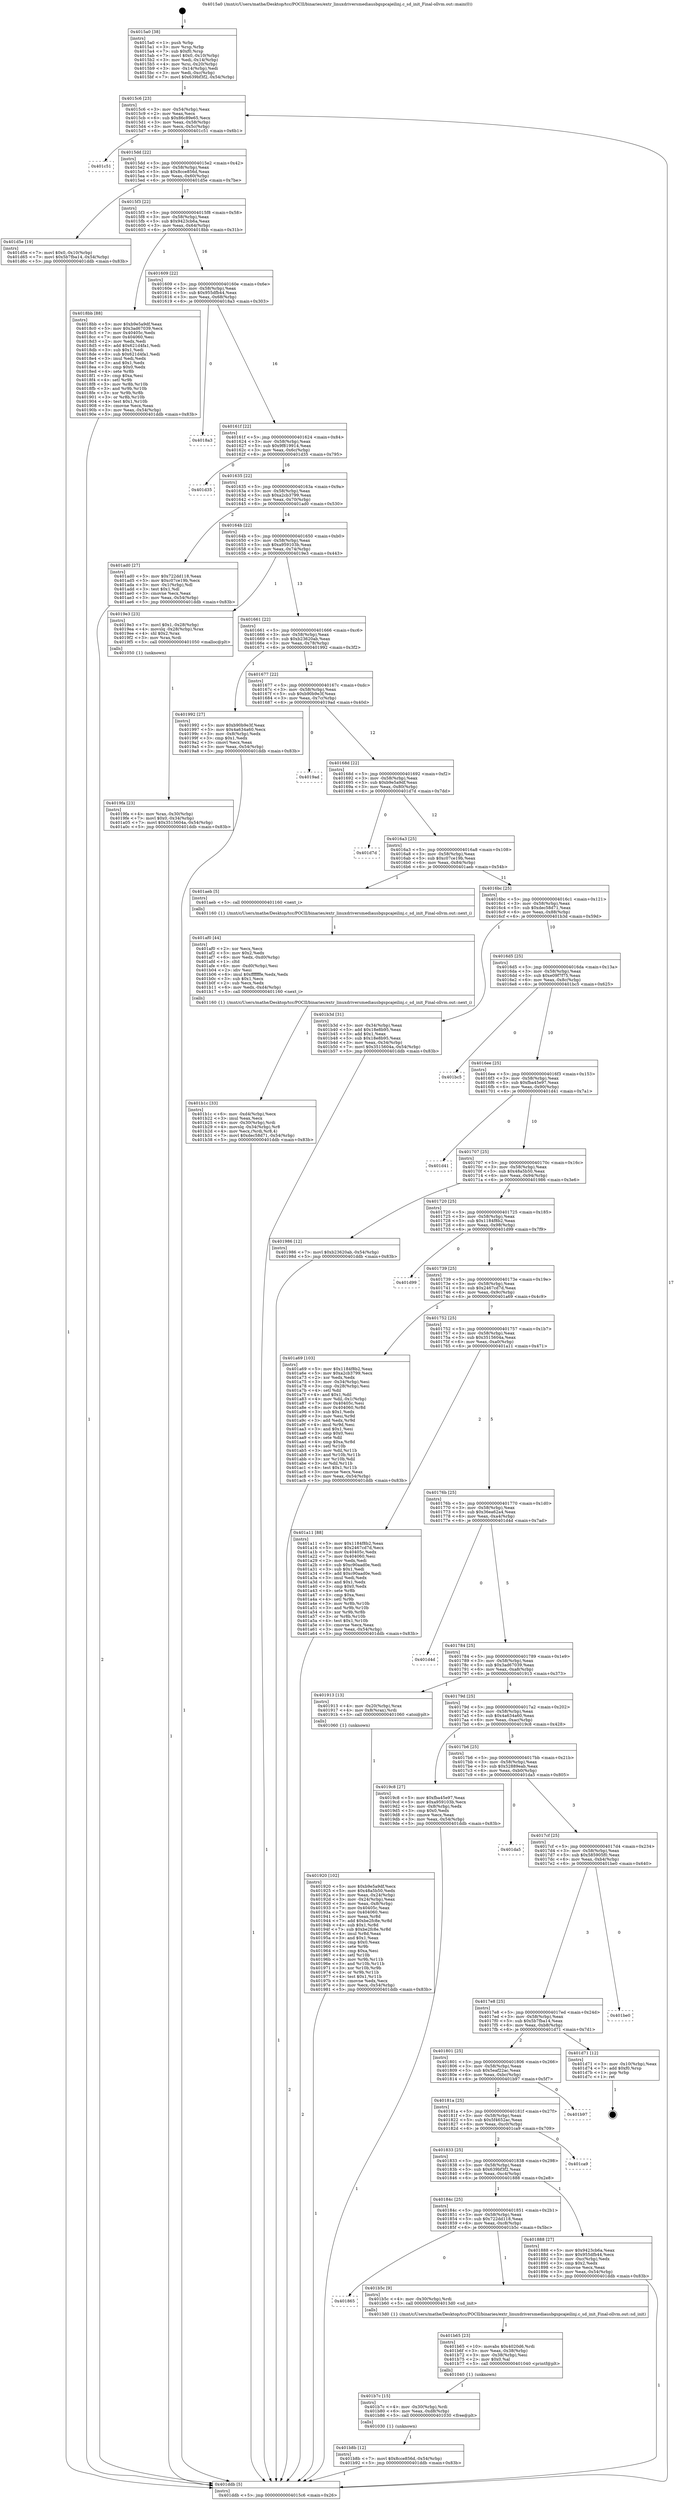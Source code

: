 digraph "0x4015a0" {
  label = "0x4015a0 (/mnt/c/Users/mathe/Desktop/tcc/POCII/binaries/extr_linuxdriversmediausbgspcajeilinj.c_sd_init_Final-ollvm.out::main(0))"
  labelloc = "t"
  node[shape=record]

  Entry [label="",width=0.3,height=0.3,shape=circle,fillcolor=black,style=filled]
  "0x4015c6" [label="{
     0x4015c6 [23]\l
     | [instrs]\l
     &nbsp;&nbsp;0x4015c6 \<+3\>: mov -0x54(%rbp),%eax\l
     &nbsp;&nbsp;0x4015c9 \<+2\>: mov %eax,%ecx\l
     &nbsp;&nbsp;0x4015cb \<+6\>: sub $0x86c89e65,%ecx\l
     &nbsp;&nbsp;0x4015d1 \<+3\>: mov %eax,-0x58(%rbp)\l
     &nbsp;&nbsp;0x4015d4 \<+3\>: mov %ecx,-0x5c(%rbp)\l
     &nbsp;&nbsp;0x4015d7 \<+6\>: je 0000000000401c51 \<main+0x6b1\>\l
  }"]
  "0x401c51" [label="{
     0x401c51\l
  }", style=dashed]
  "0x4015dd" [label="{
     0x4015dd [22]\l
     | [instrs]\l
     &nbsp;&nbsp;0x4015dd \<+5\>: jmp 00000000004015e2 \<main+0x42\>\l
     &nbsp;&nbsp;0x4015e2 \<+3\>: mov -0x58(%rbp),%eax\l
     &nbsp;&nbsp;0x4015e5 \<+5\>: sub $0x8cce856d,%eax\l
     &nbsp;&nbsp;0x4015ea \<+3\>: mov %eax,-0x60(%rbp)\l
     &nbsp;&nbsp;0x4015ed \<+6\>: je 0000000000401d5e \<main+0x7be\>\l
  }"]
  Exit [label="",width=0.3,height=0.3,shape=circle,fillcolor=black,style=filled,peripheries=2]
  "0x401d5e" [label="{
     0x401d5e [19]\l
     | [instrs]\l
     &nbsp;&nbsp;0x401d5e \<+7\>: movl $0x0,-0x10(%rbp)\l
     &nbsp;&nbsp;0x401d65 \<+7\>: movl $0x5b7fba14,-0x54(%rbp)\l
     &nbsp;&nbsp;0x401d6c \<+5\>: jmp 0000000000401ddb \<main+0x83b\>\l
  }"]
  "0x4015f3" [label="{
     0x4015f3 [22]\l
     | [instrs]\l
     &nbsp;&nbsp;0x4015f3 \<+5\>: jmp 00000000004015f8 \<main+0x58\>\l
     &nbsp;&nbsp;0x4015f8 \<+3\>: mov -0x58(%rbp),%eax\l
     &nbsp;&nbsp;0x4015fb \<+5\>: sub $0x9423cb6a,%eax\l
     &nbsp;&nbsp;0x401600 \<+3\>: mov %eax,-0x64(%rbp)\l
     &nbsp;&nbsp;0x401603 \<+6\>: je 00000000004018bb \<main+0x31b\>\l
  }"]
  "0x401b8b" [label="{
     0x401b8b [12]\l
     | [instrs]\l
     &nbsp;&nbsp;0x401b8b \<+7\>: movl $0x8cce856d,-0x54(%rbp)\l
     &nbsp;&nbsp;0x401b92 \<+5\>: jmp 0000000000401ddb \<main+0x83b\>\l
  }"]
  "0x4018bb" [label="{
     0x4018bb [88]\l
     | [instrs]\l
     &nbsp;&nbsp;0x4018bb \<+5\>: mov $0xb9e5a9df,%eax\l
     &nbsp;&nbsp;0x4018c0 \<+5\>: mov $0x3ad67039,%ecx\l
     &nbsp;&nbsp;0x4018c5 \<+7\>: mov 0x40405c,%edx\l
     &nbsp;&nbsp;0x4018cc \<+7\>: mov 0x404060,%esi\l
     &nbsp;&nbsp;0x4018d3 \<+2\>: mov %edx,%edi\l
     &nbsp;&nbsp;0x4018d5 \<+6\>: add $0x621d4fa1,%edi\l
     &nbsp;&nbsp;0x4018db \<+3\>: sub $0x1,%edi\l
     &nbsp;&nbsp;0x4018de \<+6\>: sub $0x621d4fa1,%edi\l
     &nbsp;&nbsp;0x4018e4 \<+3\>: imul %edi,%edx\l
     &nbsp;&nbsp;0x4018e7 \<+3\>: and $0x1,%edx\l
     &nbsp;&nbsp;0x4018ea \<+3\>: cmp $0x0,%edx\l
     &nbsp;&nbsp;0x4018ed \<+4\>: sete %r8b\l
     &nbsp;&nbsp;0x4018f1 \<+3\>: cmp $0xa,%esi\l
     &nbsp;&nbsp;0x4018f4 \<+4\>: setl %r9b\l
     &nbsp;&nbsp;0x4018f8 \<+3\>: mov %r8b,%r10b\l
     &nbsp;&nbsp;0x4018fb \<+3\>: and %r9b,%r10b\l
     &nbsp;&nbsp;0x4018fe \<+3\>: xor %r9b,%r8b\l
     &nbsp;&nbsp;0x401901 \<+3\>: or %r8b,%r10b\l
     &nbsp;&nbsp;0x401904 \<+4\>: test $0x1,%r10b\l
     &nbsp;&nbsp;0x401908 \<+3\>: cmovne %ecx,%eax\l
     &nbsp;&nbsp;0x40190b \<+3\>: mov %eax,-0x54(%rbp)\l
     &nbsp;&nbsp;0x40190e \<+5\>: jmp 0000000000401ddb \<main+0x83b\>\l
  }"]
  "0x401609" [label="{
     0x401609 [22]\l
     | [instrs]\l
     &nbsp;&nbsp;0x401609 \<+5\>: jmp 000000000040160e \<main+0x6e\>\l
     &nbsp;&nbsp;0x40160e \<+3\>: mov -0x58(%rbp),%eax\l
     &nbsp;&nbsp;0x401611 \<+5\>: sub $0x955dfb44,%eax\l
     &nbsp;&nbsp;0x401616 \<+3\>: mov %eax,-0x68(%rbp)\l
     &nbsp;&nbsp;0x401619 \<+6\>: je 00000000004018a3 \<main+0x303\>\l
  }"]
  "0x401b7c" [label="{
     0x401b7c [15]\l
     | [instrs]\l
     &nbsp;&nbsp;0x401b7c \<+4\>: mov -0x30(%rbp),%rdi\l
     &nbsp;&nbsp;0x401b80 \<+6\>: mov %eax,-0xd8(%rbp)\l
     &nbsp;&nbsp;0x401b86 \<+5\>: call 0000000000401030 \<free@plt\>\l
     | [calls]\l
     &nbsp;&nbsp;0x401030 \{1\} (unknown)\l
  }"]
  "0x4018a3" [label="{
     0x4018a3\l
  }", style=dashed]
  "0x40161f" [label="{
     0x40161f [22]\l
     | [instrs]\l
     &nbsp;&nbsp;0x40161f \<+5\>: jmp 0000000000401624 \<main+0x84\>\l
     &nbsp;&nbsp;0x401624 \<+3\>: mov -0x58(%rbp),%eax\l
     &nbsp;&nbsp;0x401627 \<+5\>: sub $0x9f819914,%eax\l
     &nbsp;&nbsp;0x40162c \<+3\>: mov %eax,-0x6c(%rbp)\l
     &nbsp;&nbsp;0x40162f \<+6\>: je 0000000000401d35 \<main+0x795\>\l
  }"]
  "0x401b65" [label="{
     0x401b65 [23]\l
     | [instrs]\l
     &nbsp;&nbsp;0x401b65 \<+10\>: movabs $0x4020d6,%rdi\l
     &nbsp;&nbsp;0x401b6f \<+3\>: mov %eax,-0x38(%rbp)\l
     &nbsp;&nbsp;0x401b72 \<+3\>: mov -0x38(%rbp),%esi\l
     &nbsp;&nbsp;0x401b75 \<+2\>: mov $0x0,%al\l
     &nbsp;&nbsp;0x401b77 \<+5\>: call 0000000000401040 \<printf@plt\>\l
     | [calls]\l
     &nbsp;&nbsp;0x401040 \{1\} (unknown)\l
  }"]
  "0x401d35" [label="{
     0x401d35\l
  }", style=dashed]
  "0x401635" [label="{
     0x401635 [22]\l
     | [instrs]\l
     &nbsp;&nbsp;0x401635 \<+5\>: jmp 000000000040163a \<main+0x9a\>\l
     &nbsp;&nbsp;0x40163a \<+3\>: mov -0x58(%rbp),%eax\l
     &nbsp;&nbsp;0x40163d \<+5\>: sub $0xa2cb3799,%eax\l
     &nbsp;&nbsp;0x401642 \<+3\>: mov %eax,-0x70(%rbp)\l
     &nbsp;&nbsp;0x401645 \<+6\>: je 0000000000401ad0 \<main+0x530\>\l
  }"]
  "0x401865" [label="{
     0x401865\l
  }", style=dashed]
  "0x401ad0" [label="{
     0x401ad0 [27]\l
     | [instrs]\l
     &nbsp;&nbsp;0x401ad0 \<+5\>: mov $0x722dd118,%eax\l
     &nbsp;&nbsp;0x401ad5 \<+5\>: mov $0xc07ce19b,%ecx\l
     &nbsp;&nbsp;0x401ada \<+3\>: mov -0x1(%rbp),%dl\l
     &nbsp;&nbsp;0x401add \<+3\>: test $0x1,%dl\l
     &nbsp;&nbsp;0x401ae0 \<+3\>: cmovne %ecx,%eax\l
     &nbsp;&nbsp;0x401ae3 \<+3\>: mov %eax,-0x54(%rbp)\l
     &nbsp;&nbsp;0x401ae6 \<+5\>: jmp 0000000000401ddb \<main+0x83b\>\l
  }"]
  "0x40164b" [label="{
     0x40164b [22]\l
     | [instrs]\l
     &nbsp;&nbsp;0x40164b \<+5\>: jmp 0000000000401650 \<main+0xb0\>\l
     &nbsp;&nbsp;0x401650 \<+3\>: mov -0x58(%rbp),%eax\l
     &nbsp;&nbsp;0x401653 \<+5\>: sub $0xa959103b,%eax\l
     &nbsp;&nbsp;0x401658 \<+3\>: mov %eax,-0x74(%rbp)\l
     &nbsp;&nbsp;0x40165b \<+6\>: je 00000000004019e3 \<main+0x443\>\l
  }"]
  "0x401b5c" [label="{
     0x401b5c [9]\l
     | [instrs]\l
     &nbsp;&nbsp;0x401b5c \<+4\>: mov -0x30(%rbp),%rdi\l
     &nbsp;&nbsp;0x401b60 \<+5\>: call 00000000004013d0 \<sd_init\>\l
     | [calls]\l
     &nbsp;&nbsp;0x4013d0 \{1\} (/mnt/c/Users/mathe/Desktop/tcc/POCII/binaries/extr_linuxdriversmediausbgspcajeilinj.c_sd_init_Final-ollvm.out::sd_init)\l
  }"]
  "0x4019e3" [label="{
     0x4019e3 [23]\l
     | [instrs]\l
     &nbsp;&nbsp;0x4019e3 \<+7\>: movl $0x1,-0x28(%rbp)\l
     &nbsp;&nbsp;0x4019ea \<+4\>: movslq -0x28(%rbp),%rax\l
     &nbsp;&nbsp;0x4019ee \<+4\>: shl $0x2,%rax\l
     &nbsp;&nbsp;0x4019f2 \<+3\>: mov %rax,%rdi\l
     &nbsp;&nbsp;0x4019f5 \<+5\>: call 0000000000401050 \<malloc@plt\>\l
     | [calls]\l
     &nbsp;&nbsp;0x401050 \{1\} (unknown)\l
  }"]
  "0x401661" [label="{
     0x401661 [22]\l
     | [instrs]\l
     &nbsp;&nbsp;0x401661 \<+5\>: jmp 0000000000401666 \<main+0xc6\>\l
     &nbsp;&nbsp;0x401666 \<+3\>: mov -0x58(%rbp),%eax\l
     &nbsp;&nbsp;0x401669 \<+5\>: sub $0xb23620ab,%eax\l
     &nbsp;&nbsp;0x40166e \<+3\>: mov %eax,-0x78(%rbp)\l
     &nbsp;&nbsp;0x401671 \<+6\>: je 0000000000401992 \<main+0x3f2\>\l
  }"]
  "0x401b1c" [label="{
     0x401b1c [33]\l
     | [instrs]\l
     &nbsp;&nbsp;0x401b1c \<+6\>: mov -0xd4(%rbp),%ecx\l
     &nbsp;&nbsp;0x401b22 \<+3\>: imul %eax,%ecx\l
     &nbsp;&nbsp;0x401b25 \<+4\>: mov -0x30(%rbp),%rdi\l
     &nbsp;&nbsp;0x401b29 \<+4\>: movslq -0x34(%rbp),%r8\l
     &nbsp;&nbsp;0x401b2d \<+4\>: mov %ecx,(%rdi,%r8,4)\l
     &nbsp;&nbsp;0x401b31 \<+7\>: movl $0xdec58d71,-0x54(%rbp)\l
     &nbsp;&nbsp;0x401b38 \<+5\>: jmp 0000000000401ddb \<main+0x83b\>\l
  }"]
  "0x401992" [label="{
     0x401992 [27]\l
     | [instrs]\l
     &nbsp;&nbsp;0x401992 \<+5\>: mov $0xb90b9e3f,%eax\l
     &nbsp;&nbsp;0x401997 \<+5\>: mov $0x4a634a60,%ecx\l
     &nbsp;&nbsp;0x40199c \<+3\>: mov -0x8(%rbp),%edx\l
     &nbsp;&nbsp;0x40199f \<+3\>: cmp $0x1,%edx\l
     &nbsp;&nbsp;0x4019a2 \<+3\>: cmovl %ecx,%eax\l
     &nbsp;&nbsp;0x4019a5 \<+3\>: mov %eax,-0x54(%rbp)\l
     &nbsp;&nbsp;0x4019a8 \<+5\>: jmp 0000000000401ddb \<main+0x83b\>\l
  }"]
  "0x401677" [label="{
     0x401677 [22]\l
     | [instrs]\l
     &nbsp;&nbsp;0x401677 \<+5\>: jmp 000000000040167c \<main+0xdc\>\l
     &nbsp;&nbsp;0x40167c \<+3\>: mov -0x58(%rbp),%eax\l
     &nbsp;&nbsp;0x40167f \<+5\>: sub $0xb90b9e3f,%eax\l
     &nbsp;&nbsp;0x401684 \<+3\>: mov %eax,-0x7c(%rbp)\l
     &nbsp;&nbsp;0x401687 \<+6\>: je 00000000004019ad \<main+0x40d\>\l
  }"]
  "0x401af0" [label="{
     0x401af0 [44]\l
     | [instrs]\l
     &nbsp;&nbsp;0x401af0 \<+2\>: xor %ecx,%ecx\l
     &nbsp;&nbsp;0x401af2 \<+5\>: mov $0x2,%edx\l
     &nbsp;&nbsp;0x401af7 \<+6\>: mov %edx,-0xd0(%rbp)\l
     &nbsp;&nbsp;0x401afd \<+1\>: cltd\l
     &nbsp;&nbsp;0x401afe \<+6\>: mov -0xd0(%rbp),%esi\l
     &nbsp;&nbsp;0x401b04 \<+2\>: idiv %esi\l
     &nbsp;&nbsp;0x401b06 \<+6\>: imul $0xfffffffe,%edx,%edx\l
     &nbsp;&nbsp;0x401b0c \<+3\>: sub $0x1,%ecx\l
     &nbsp;&nbsp;0x401b0f \<+2\>: sub %ecx,%edx\l
     &nbsp;&nbsp;0x401b11 \<+6\>: mov %edx,-0xd4(%rbp)\l
     &nbsp;&nbsp;0x401b17 \<+5\>: call 0000000000401160 \<next_i\>\l
     | [calls]\l
     &nbsp;&nbsp;0x401160 \{1\} (/mnt/c/Users/mathe/Desktop/tcc/POCII/binaries/extr_linuxdriversmediausbgspcajeilinj.c_sd_init_Final-ollvm.out::next_i)\l
  }"]
  "0x4019ad" [label="{
     0x4019ad\l
  }", style=dashed]
  "0x40168d" [label="{
     0x40168d [22]\l
     | [instrs]\l
     &nbsp;&nbsp;0x40168d \<+5\>: jmp 0000000000401692 \<main+0xf2\>\l
     &nbsp;&nbsp;0x401692 \<+3\>: mov -0x58(%rbp),%eax\l
     &nbsp;&nbsp;0x401695 \<+5\>: sub $0xb9e5a9df,%eax\l
     &nbsp;&nbsp;0x40169a \<+3\>: mov %eax,-0x80(%rbp)\l
     &nbsp;&nbsp;0x40169d \<+6\>: je 0000000000401d7d \<main+0x7dd\>\l
  }"]
  "0x4019fa" [label="{
     0x4019fa [23]\l
     | [instrs]\l
     &nbsp;&nbsp;0x4019fa \<+4\>: mov %rax,-0x30(%rbp)\l
     &nbsp;&nbsp;0x4019fe \<+7\>: movl $0x0,-0x34(%rbp)\l
     &nbsp;&nbsp;0x401a05 \<+7\>: movl $0x3515604a,-0x54(%rbp)\l
     &nbsp;&nbsp;0x401a0c \<+5\>: jmp 0000000000401ddb \<main+0x83b\>\l
  }"]
  "0x401d7d" [label="{
     0x401d7d\l
  }", style=dashed]
  "0x4016a3" [label="{
     0x4016a3 [25]\l
     | [instrs]\l
     &nbsp;&nbsp;0x4016a3 \<+5\>: jmp 00000000004016a8 \<main+0x108\>\l
     &nbsp;&nbsp;0x4016a8 \<+3\>: mov -0x58(%rbp),%eax\l
     &nbsp;&nbsp;0x4016ab \<+5\>: sub $0xc07ce19b,%eax\l
     &nbsp;&nbsp;0x4016b0 \<+6\>: mov %eax,-0x84(%rbp)\l
     &nbsp;&nbsp;0x4016b6 \<+6\>: je 0000000000401aeb \<main+0x54b\>\l
  }"]
  "0x401920" [label="{
     0x401920 [102]\l
     | [instrs]\l
     &nbsp;&nbsp;0x401920 \<+5\>: mov $0xb9e5a9df,%ecx\l
     &nbsp;&nbsp;0x401925 \<+5\>: mov $0x48a5b50,%edx\l
     &nbsp;&nbsp;0x40192a \<+3\>: mov %eax,-0x24(%rbp)\l
     &nbsp;&nbsp;0x40192d \<+3\>: mov -0x24(%rbp),%eax\l
     &nbsp;&nbsp;0x401930 \<+3\>: mov %eax,-0x8(%rbp)\l
     &nbsp;&nbsp;0x401933 \<+7\>: mov 0x40405c,%eax\l
     &nbsp;&nbsp;0x40193a \<+7\>: mov 0x404060,%esi\l
     &nbsp;&nbsp;0x401941 \<+3\>: mov %eax,%r8d\l
     &nbsp;&nbsp;0x401944 \<+7\>: add $0xbe2fc8e,%r8d\l
     &nbsp;&nbsp;0x40194b \<+4\>: sub $0x1,%r8d\l
     &nbsp;&nbsp;0x40194f \<+7\>: sub $0xbe2fc8e,%r8d\l
     &nbsp;&nbsp;0x401956 \<+4\>: imul %r8d,%eax\l
     &nbsp;&nbsp;0x40195a \<+3\>: and $0x1,%eax\l
     &nbsp;&nbsp;0x40195d \<+3\>: cmp $0x0,%eax\l
     &nbsp;&nbsp;0x401960 \<+4\>: sete %r9b\l
     &nbsp;&nbsp;0x401964 \<+3\>: cmp $0xa,%esi\l
     &nbsp;&nbsp;0x401967 \<+4\>: setl %r10b\l
     &nbsp;&nbsp;0x40196b \<+3\>: mov %r9b,%r11b\l
     &nbsp;&nbsp;0x40196e \<+3\>: and %r10b,%r11b\l
     &nbsp;&nbsp;0x401971 \<+3\>: xor %r10b,%r9b\l
     &nbsp;&nbsp;0x401974 \<+3\>: or %r9b,%r11b\l
     &nbsp;&nbsp;0x401977 \<+4\>: test $0x1,%r11b\l
     &nbsp;&nbsp;0x40197b \<+3\>: cmovne %edx,%ecx\l
     &nbsp;&nbsp;0x40197e \<+3\>: mov %ecx,-0x54(%rbp)\l
     &nbsp;&nbsp;0x401981 \<+5\>: jmp 0000000000401ddb \<main+0x83b\>\l
  }"]
  "0x401aeb" [label="{
     0x401aeb [5]\l
     | [instrs]\l
     &nbsp;&nbsp;0x401aeb \<+5\>: call 0000000000401160 \<next_i\>\l
     | [calls]\l
     &nbsp;&nbsp;0x401160 \{1\} (/mnt/c/Users/mathe/Desktop/tcc/POCII/binaries/extr_linuxdriversmediausbgspcajeilinj.c_sd_init_Final-ollvm.out::next_i)\l
  }"]
  "0x4016bc" [label="{
     0x4016bc [25]\l
     | [instrs]\l
     &nbsp;&nbsp;0x4016bc \<+5\>: jmp 00000000004016c1 \<main+0x121\>\l
     &nbsp;&nbsp;0x4016c1 \<+3\>: mov -0x58(%rbp),%eax\l
     &nbsp;&nbsp;0x4016c4 \<+5\>: sub $0xdec58d71,%eax\l
     &nbsp;&nbsp;0x4016c9 \<+6\>: mov %eax,-0x88(%rbp)\l
     &nbsp;&nbsp;0x4016cf \<+6\>: je 0000000000401b3d \<main+0x59d\>\l
  }"]
  "0x4015a0" [label="{
     0x4015a0 [38]\l
     | [instrs]\l
     &nbsp;&nbsp;0x4015a0 \<+1\>: push %rbp\l
     &nbsp;&nbsp;0x4015a1 \<+3\>: mov %rsp,%rbp\l
     &nbsp;&nbsp;0x4015a4 \<+7\>: sub $0xf0,%rsp\l
     &nbsp;&nbsp;0x4015ab \<+7\>: movl $0x0,-0x10(%rbp)\l
     &nbsp;&nbsp;0x4015b2 \<+3\>: mov %edi,-0x14(%rbp)\l
     &nbsp;&nbsp;0x4015b5 \<+4\>: mov %rsi,-0x20(%rbp)\l
     &nbsp;&nbsp;0x4015b9 \<+3\>: mov -0x14(%rbp),%edi\l
     &nbsp;&nbsp;0x4015bc \<+3\>: mov %edi,-0xc(%rbp)\l
     &nbsp;&nbsp;0x4015bf \<+7\>: movl $0x639bf3f2,-0x54(%rbp)\l
  }"]
  "0x401b3d" [label="{
     0x401b3d [31]\l
     | [instrs]\l
     &nbsp;&nbsp;0x401b3d \<+3\>: mov -0x34(%rbp),%eax\l
     &nbsp;&nbsp;0x401b40 \<+5\>: add $0x18e8b95,%eax\l
     &nbsp;&nbsp;0x401b45 \<+3\>: add $0x1,%eax\l
     &nbsp;&nbsp;0x401b48 \<+5\>: sub $0x18e8b95,%eax\l
     &nbsp;&nbsp;0x401b4d \<+3\>: mov %eax,-0x34(%rbp)\l
     &nbsp;&nbsp;0x401b50 \<+7\>: movl $0x3515604a,-0x54(%rbp)\l
     &nbsp;&nbsp;0x401b57 \<+5\>: jmp 0000000000401ddb \<main+0x83b\>\l
  }"]
  "0x4016d5" [label="{
     0x4016d5 [25]\l
     | [instrs]\l
     &nbsp;&nbsp;0x4016d5 \<+5\>: jmp 00000000004016da \<main+0x13a\>\l
     &nbsp;&nbsp;0x4016da \<+3\>: mov -0x58(%rbp),%eax\l
     &nbsp;&nbsp;0x4016dd \<+5\>: sub $0xe09f7f75,%eax\l
     &nbsp;&nbsp;0x4016e2 \<+6\>: mov %eax,-0x8c(%rbp)\l
     &nbsp;&nbsp;0x4016e8 \<+6\>: je 0000000000401bc5 \<main+0x625\>\l
  }"]
  "0x401ddb" [label="{
     0x401ddb [5]\l
     | [instrs]\l
     &nbsp;&nbsp;0x401ddb \<+5\>: jmp 00000000004015c6 \<main+0x26\>\l
  }"]
  "0x401bc5" [label="{
     0x401bc5\l
  }", style=dashed]
  "0x4016ee" [label="{
     0x4016ee [25]\l
     | [instrs]\l
     &nbsp;&nbsp;0x4016ee \<+5\>: jmp 00000000004016f3 \<main+0x153\>\l
     &nbsp;&nbsp;0x4016f3 \<+3\>: mov -0x58(%rbp),%eax\l
     &nbsp;&nbsp;0x4016f6 \<+5\>: sub $0xfba45e97,%eax\l
     &nbsp;&nbsp;0x4016fb \<+6\>: mov %eax,-0x90(%rbp)\l
     &nbsp;&nbsp;0x401701 \<+6\>: je 0000000000401d41 \<main+0x7a1\>\l
  }"]
  "0x40184c" [label="{
     0x40184c [25]\l
     | [instrs]\l
     &nbsp;&nbsp;0x40184c \<+5\>: jmp 0000000000401851 \<main+0x2b1\>\l
     &nbsp;&nbsp;0x401851 \<+3\>: mov -0x58(%rbp),%eax\l
     &nbsp;&nbsp;0x401854 \<+5\>: sub $0x722dd118,%eax\l
     &nbsp;&nbsp;0x401859 \<+6\>: mov %eax,-0xc8(%rbp)\l
     &nbsp;&nbsp;0x40185f \<+6\>: je 0000000000401b5c \<main+0x5bc\>\l
  }"]
  "0x401d41" [label="{
     0x401d41\l
  }", style=dashed]
  "0x401707" [label="{
     0x401707 [25]\l
     | [instrs]\l
     &nbsp;&nbsp;0x401707 \<+5\>: jmp 000000000040170c \<main+0x16c\>\l
     &nbsp;&nbsp;0x40170c \<+3\>: mov -0x58(%rbp),%eax\l
     &nbsp;&nbsp;0x40170f \<+5\>: sub $0x48a5b50,%eax\l
     &nbsp;&nbsp;0x401714 \<+6\>: mov %eax,-0x94(%rbp)\l
     &nbsp;&nbsp;0x40171a \<+6\>: je 0000000000401986 \<main+0x3e6\>\l
  }"]
  "0x401888" [label="{
     0x401888 [27]\l
     | [instrs]\l
     &nbsp;&nbsp;0x401888 \<+5\>: mov $0x9423cb6a,%eax\l
     &nbsp;&nbsp;0x40188d \<+5\>: mov $0x955dfb44,%ecx\l
     &nbsp;&nbsp;0x401892 \<+3\>: mov -0xc(%rbp),%edx\l
     &nbsp;&nbsp;0x401895 \<+3\>: cmp $0x2,%edx\l
     &nbsp;&nbsp;0x401898 \<+3\>: cmovne %ecx,%eax\l
     &nbsp;&nbsp;0x40189b \<+3\>: mov %eax,-0x54(%rbp)\l
     &nbsp;&nbsp;0x40189e \<+5\>: jmp 0000000000401ddb \<main+0x83b\>\l
  }"]
  "0x401986" [label="{
     0x401986 [12]\l
     | [instrs]\l
     &nbsp;&nbsp;0x401986 \<+7\>: movl $0xb23620ab,-0x54(%rbp)\l
     &nbsp;&nbsp;0x40198d \<+5\>: jmp 0000000000401ddb \<main+0x83b\>\l
  }"]
  "0x401720" [label="{
     0x401720 [25]\l
     | [instrs]\l
     &nbsp;&nbsp;0x401720 \<+5\>: jmp 0000000000401725 \<main+0x185\>\l
     &nbsp;&nbsp;0x401725 \<+3\>: mov -0x58(%rbp),%eax\l
     &nbsp;&nbsp;0x401728 \<+5\>: sub $0x1184f8b2,%eax\l
     &nbsp;&nbsp;0x40172d \<+6\>: mov %eax,-0x98(%rbp)\l
     &nbsp;&nbsp;0x401733 \<+6\>: je 0000000000401d99 \<main+0x7f9\>\l
  }"]
  "0x401833" [label="{
     0x401833 [25]\l
     | [instrs]\l
     &nbsp;&nbsp;0x401833 \<+5\>: jmp 0000000000401838 \<main+0x298\>\l
     &nbsp;&nbsp;0x401838 \<+3\>: mov -0x58(%rbp),%eax\l
     &nbsp;&nbsp;0x40183b \<+5\>: sub $0x639bf3f2,%eax\l
     &nbsp;&nbsp;0x401840 \<+6\>: mov %eax,-0xc4(%rbp)\l
     &nbsp;&nbsp;0x401846 \<+6\>: je 0000000000401888 \<main+0x2e8\>\l
  }"]
  "0x401d99" [label="{
     0x401d99\l
  }", style=dashed]
  "0x401739" [label="{
     0x401739 [25]\l
     | [instrs]\l
     &nbsp;&nbsp;0x401739 \<+5\>: jmp 000000000040173e \<main+0x19e\>\l
     &nbsp;&nbsp;0x40173e \<+3\>: mov -0x58(%rbp),%eax\l
     &nbsp;&nbsp;0x401741 \<+5\>: sub $0x2467cd7d,%eax\l
     &nbsp;&nbsp;0x401746 \<+6\>: mov %eax,-0x9c(%rbp)\l
     &nbsp;&nbsp;0x40174c \<+6\>: je 0000000000401a69 \<main+0x4c9\>\l
  }"]
  "0x401ca9" [label="{
     0x401ca9\l
  }", style=dashed]
  "0x401a69" [label="{
     0x401a69 [103]\l
     | [instrs]\l
     &nbsp;&nbsp;0x401a69 \<+5\>: mov $0x1184f8b2,%eax\l
     &nbsp;&nbsp;0x401a6e \<+5\>: mov $0xa2cb3799,%ecx\l
     &nbsp;&nbsp;0x401a73 \<+2\>: xor %edx,%edx\l
     &nbsp;&nbsp;0x401a75 \<+3\>: mov -0x34(%rbp),%esi\l
     &nbsp;&nbsp;0x401a78 \<+3\>: cmp -0x28(%rbp),%esi\l
     &nbsp;&nbsp;0x401a7b \<+4\>: setl %dil\l
     &nbsp;&nbsp;0x401a7f \<+4\>: and $0x1,%dil\l
     &nbsp;&nbsp;0x401a83 \<+4\>: mov %dil,-0x1(%rbp)\l
     &nbsp;&nbsp;0x401a87 \<+7\>: mov 0x40405c,%esi\l
     &nbsp;&nbsp;0x401a8e \<+8\>: mov 0x404060,%r8d\l
     &nbsp;&nbsp;0x401a96 \<+3\>: sub $0x1,%edx\l
     &nbsp;&nbsp;0x401a99 \<+3\>: mov %esi,%r9d\l
     &nbsp;&nbsp;0x401a9c \<+3\>: add %edx,%r9d\l
     &nbsp;&nbsp;0x401a9f \<+4\>: imul %r9d,%esi\l
     &nbsp;&nbsp;0x401aa3 \<+3\>: and $0x1,%esi\l
     &nbsp;&nbsp;0x401aa6 \<+3\>: cmp $0x0,%esi\l
     &nbsp;&nbsp;0x401aa9 \<+4\>: sete %dil\l
     &nbsp;&nbsp;0x401aad \<+4\>: cmp $0xa,%r8d\l
     &nbsp;&nbsp;0x401ab1 \<+4\>: setl %r10b\l
     &nbsp;&nbsp;0x401ab5 \<+3\>: mov %dil,%r11b\l
     &nbsp;&nbsp;0x401ab8 \<+3\>: and %r10b,%r11b\l
     &nbsp;&nbsp;0x401abb \<+3\>: xor %r10b,%dil\l
     &nbsp;&nbsp;0x401abe \<+3\>: or %dil,%r11b\l
     &nbsp;&nbsp;0x401ac1 \<+4\>: test $0x1,%r11b\l
     &nbsp;&nbsp;0x401ac5 \<+3\>: cmovne %ecx,%eax\l
     &nbsp;&nbsp;0x401ac8 \<+3\>: mov %eax,-0x54(%rbp)\l
     &nbsp;&nbsp;0x401acb \<+5\>: jmp 0000000000401ddb \<main+0x83b\>\l
  }"]
  "0x401752" [label="{
     0x401752 [25]\l
     | [instrs]\l
     &nbsp;&nbsp;0x401752 \<+5\>: jmp 0000000000401757 \<main+0x1b7\>\l
     &nbsp;&nbsp;0x401757 \<+3\>: mov -0x58(%rbp),%eax\l
     &nbsp;&nbsp;0x40175a \<+5\>: sub $0x3515604a,%eax\l
     &nbsp;&nbsp;0x40175f \<+6\>: mov %eax,-0xa0(%rbp)\l
     &nbsp;&nbsp;0x401765 \<+6\>: je 0000000000401a11 \<main+0x471\>\l
  }"]
  "0x40181a" [label="{
     0x40181a [25]\l
     | [instrs]\l
     &nbsp;&nbsp;0x40181a \<+5\>: jmp 000000000040181f \<main+0x27f\>\l
     &nbsp;&nbsp;0x40181f \<+3\>: mov -0x58(%rbp),%eax\l
     &nbsp;&nbsp;0x401822 \<+5\>: sub $0x5f4652ac,%eax\l
     &nbsp;&nbsp;0x401827 \<+6\>: mov %eax,-0xc0(%rbp)\l
     &nbsp;&nbsp;0x40182d \<+6\>: je 0000000000401ca9 \<main+0x709\>\l
  }"]
  "0x401a11" [label="{
     0x401a11 [88]\l
     | [instrs]\l
     &nbsp;&nbsp;0x401a11 \<+5\>: mov $0x1184f8b2,%eax\l
     &nbsp;&nbsp;0x401a16 \<+5\>: mov $0x2467cd7d,%ecx\l
     &nbsp;&nbsp;0x401a1b \<+7\>: mov 0x40405c,%edx\l
     &nbsp;&nbsp;0x401a22 \<+7\>: mov 0x404060,%esi\l
     &nbsp;&nbsp;0x401a29 \<+2\>: mov %edx,%edi\l
     &nbsp;&nbsp;0x401a2b \<+6\>: sub $0xc90aad0e,%edi\l
     &nbsp;&nbsp;0x401a31 \<+3\>: sub $0x1,%edi\l
     &nbsp;&nbsp;0x401a34 \<+6\>: add $0xc90aad0e,%edi\l
     &nbsp;&nbsp;0x401a3a \<+3\>: imul %edi,%edx\l
     &nbsp;&nbsp;0x401a3d \<+3\>: and $0x1,%edx\l
     &nbsp;&nbsp;0x401a40 \<+3\>: cmp $0x0,%edx\l
     &nbsp;&nbsp;0x401a43 \<+4\>: sete %r8b\l
     &nbsp;&nbsp;0x401a47 \<+3\>: cmp $0xa,%esi\l
     &nbsp;&nbsp;0x401a4a \<+4\>: setl %r9b\l
     &nbsp;&nbsp;0x401a4e \<+3\>: mov %r8b,%r10b\l
     &nbsp;&nbsp;0x401a51 \<+3\>: and %r9b,%r10b\l
     &nbsp;&nbsp;0x401a54 \<+3\>: xor %r9b,%r8b\l
     &nbsp;&nbsp;0x401a57 \<+3\>: or %r8b,%r10b\l
     &nbsp;&nbsp;0x401a5a \<+4\>: test $0x1,%r10b\l
     &nbsp;&nbsp;0x401a5e \<+3\>: cmovne %ecx,%eax\l
     &nbsp;&nbsp;0x401a61 \<+3\>: mov %eax,-0x54(%rbp)\l
     &nbsp;&nbsp;0x401a64 \<+5\>: jmp 0000000000401ddb \<main+0x83b\>\l
  }"]
  "0x40176b" [label="{
     0x40176b [25]\l
     | [instrs]\l
     &nbsp;&nbsp;0x40176b \<+5\>: jmp 0000000000401770 \<main+0x1d0\>\l
     &nbsp;&nbsp;0x401770 \<+3\>: mov -0x58(%rbp),%eax\l
     &nbsp;&nbsp;0x401773 \<+5\>: sub $0x36ea62a4,%eax\l
     &nbsp;&nbsp;0x401778 \<+6\>: mov %eax,-0xa4(%rbp)\l
     &nbsp;&nbsp;0x40177e \<+6\>: je 0000000000401d4d \<main+0x7ad\>\l
  }"]
  "0x401b97" [label="{
     0x401b97\l
  }", style=dashed]
  "0x401d4d" [label="{
     0x401d4d\l
  }", style=dashed]
  "0x401784" [label="{
     0x401784 [25]\l
     | [instrs]\l
     &nbsp;&nbsp;0x401784 \<+5\>: jmp 0000000000401789 \<main+0x1e9\>\l
     &nbsp;&nbsp;0x401789 \<+3\>: mov -0x58(%rbp),%eax\l
     &nbsp;&nbsp;0x40178c \<+5\>: sub $0x3ad67039,%eax\l
     &nbsp;&nbsp;0x401791 \<+6\>: mov %eax,-0xa8(%rbp)\l
     &nbsp;&nbsp;0x401797 \<+6\>: je 0000000000401913 \<main+0x373\>\l
  }"]
  "0x401801" [label="{
     0x401801 [25]\l
     | [instrs]\l
     &nbsp;&nbsp;0x401801 \<+5\>: jmp 0000000000401806 \<main+0x266\>\l
     &nbsp;&nbsp;0x401806 \<+3\>: mov -0x58(%rbp),%eax\l
     &nbsp;&nbsp;0x401809 \<+5\>: sub $0x5eaf22ac,%eax\l
     &nbsp;&nbsp;0x40180e \<+6\>: mov %eax,-0xbc(%rbp)\l
     &nbsp;&nbsp;0x401814 \<+6\>: je 0000000000401b97 \<main+0x5f7\>\l
  }"]
  "0x401913" [label="{
     0x401913 [13]\l
     | [instrs]\l
     &nbsp;&nbsp;0x401913 \<+4\>: mov -0x20(%rbp),%rax\l
     &nbsp;&nbsp;0x401917 \<+4\>: mov 0x8(%rax),%rdi\l
     &nbsp;&nbsp;0x40191b \<+5\>: call 0000000000401060 \<atoi@plt\>\l
     | [calls]\l
     &nbsp;&nbsp;0x401060 \{1\} (unknown)\l
  }"]
  "0x40179d" [label="{
     0x40179d [25]\l
     | [instrs]\l
     &nbsp;&nbsp;0x40179d \<+5\>: jmp 00000000004017a2 \<main+0x202\>\l
     &nbsp;&nbsp;0x4017a2 \<+3\>: mov -0x58(%rbp),%eax\l
     &nbsp;&nbsp;0x4017a5 \<+5\>: sub $0x4a634a60,%eax\l
     &nbsp;&nbsp;0x4017aa \<+6\>: mov %eax,-0xac(%rbp)\l
     &nbsp;&nbsp;0x4017b0 \<+6\>: je 00000000004019c8 \<main+0x428\>\l
  }"]
  "0x401d71" [label="{
     0x401d71 [12]\l
     | [instrs]\l
     &nbsp;&nbsp;0x401d71 \<+3\>: mov -0x10(%rbp),%eax\l
     &nbsp;&nbsp;0x401d74 \<+7\>: add $0xf0,%rsp\l
     &nbsp;&nbsp;0x401d7b \<+1\>: pop %rbp\l
     &nbsp;&nbsp;0x401d7c \<+1\>: ret\l
  }"]
  "0x4019c8" [label="{
     0x4019c8 [27]\l
     | [instrs]\l
     &nbsp;&nbsp;0x4019c8 \<+5\>: mov $0xfba45e97,%eax\l
     &nbsp;&nbsp;0x4019cd \<+5\>: mov $0xa959103b,%ecx\l
     &nbsp;&nbsp;0x4019d2 \<+3\>: mov -0x8(%rbp),%edx\l
     &nbsp;&nbsp;0x4019d5 \<+3\>: cmp $0x0,%edx\l
     &nbsp;&nbsp;0x4019d8 \<+3\>: cmove %ecx,%eax\l
     &nbsp;&nbsp;0x4019db \<+3\>: mov %eax,-0x54(%rbp)\l
     &nbsp;&nbsp;0x4019de \<+5\>: jmp 0000000000401ddb \<main+0x83b\>\l
  }"]
  "0x4017b6" [label="{
     0x4017b6 [25]\l
     | [instrs]\l
     &nbsp;&nbsp;0x4017b6 \<+5\>: jmp 00000000004017bb \<main+0x21b\>\l
     &nbsp;&nbsp;0x4017bb \<+3\>: mov -0x58(%rbp),%eax\l
     &nbsp;&nbsp;0x4017be \<+5\>: sub $0x52889eab,%eax\l
     &nbsp;&nbsp;0x4017c3 \<+6\>: mov %eax,-0xb0(%rbp)\l
     &nbsp;&nbsp;0x4017c9 \<+6\>: je 0000000000401da5 \<main+0x805\>\l
  }"]
  "0x4017e8" [label="{
     0x4017e8 [25]\l
     | [instrs]\l
     &nbsp;&nbsp;0x4017e8 \<+5\>: jmp 00000000004017ed \<main+0x24d\>\l
     &nbsp;&nbsp;0x4017ed \<+3\>: mov -0x58(%rbp),%eax\l
     &nbsp;&nbsp;0x4017f0 \<+5\>: sub $0x5b7fba14,%eax\l
     &nbsp;&nbsp;0x4017f5 \<+6\>: mov %eax,-0xb8(%rbp)\l
     &nbsp;&nbsp;0x4017fb \<+6\>: je 0000000000401d71 \<main+0x7d1\>\l
  }"]
  "0x401da5" [label="{
     0x401da5\l
  }", style=dashed]
  "0x4017cf" [label="{
     0x4017cf [25]\l
     | [instrs]\l
     &nbsp;&nbsp;0x4017cf \<+5\>: jmp 00000000004017d4 \<main+0x234\>\l
     &nbsp;&nbsp;0x4017d4 \<+3\>: mov -0x58(%rbp),%eax\l
     &nbsp;&nbsp;0x4017d7 \<+5\>: sub $0x585905f0,%eax\l
     &nbsp;&nbsp;0x4017dc \<+6\>: mov %eax,-0xb4(%rbp)\l
     &nbsp;&nbsp;0x4017e2 \<+6\>: je 0000000000401be0 \<main+0x640\>\l
  }"]
  "0x401be0" [label="{
     0x401be0\l
  }", style=dashed]
  Entry -> "0x4015a0" [label=" 1"]
  "0x4015c6" -> "0x401c51" [label=" 0"]
  "0x4015c6" -> "0x4015dd" [label=" 18"]
  "0x401d71" -> Exit [label=" 1"]
  "0x4015dd" -> "0x401d5e" [label=" 1"]
  "0x4015dd" -> "0x4015f3" [label=" 17"]
  "0x401d5e" -> "0x401ddb" [label=" 1"]
  "0x4015f3" -> "0x4018bb" [label=" 1"]
  "0x4015f3" -> "0x401609" [label=" 16"]
  "0x401b8b" -> "0x401ddb" [label=" 1"]
  "0x401609" -> "0x4018a3" [label=" 0"]
  "0x401609" -> "0x40161f" [label=" 16"]
  "0x401b7c" -> "0x401b8b" [label=" 1"]
  "0x40161f" -> "0x401d35" [label=" 0"]
  "0x40161f" -> "0x401635" [label=" 16"]
  "0x401b65" -> "0x401b7c" [label=" 1"]
  "0x401635" -> "0x401ad0" [label=" 2"]
  "0x401635" -> "0x40164b" [label=" 14"]
  "0x401b5c" -> "0x401b65" [label=" 1"]
  "0x40164b" -> "0x4019e3" [label=" 1"]
  "0x40164b" -> "0x401661" [label=" 13"]
  "0x40184c" -> "0x401865" [label=" 0"]
  "0x401661" -> "0x401992" [label=" 1"]
  "0x401661" -> "0x401677" [label=" 12"]
  "0x40184c" -> "0x401b5c" [label=" 1"]
  "0x401677" -> "0x4019ad" [label=" 0"]
  "0x401677" -> "0x40168d" [label=" 12"]
  "0x401b3d" -> "0x401ddb" [label=" 1"]
  "0x40168d" -> "0x401d7d" [label=" 0"]
  "0x40168d" -> "0x4016a3" [label=" 12"]
  "0x401b1c" -> "0x401ddb" [label=" 1"]
  "0x4016a3" -> "0x401aeb" [label=" 1"]
  "0x4016a3" -> "0x4016bc" [label=" 11"]
  "0x401af0" -> "0x401b1c" [label=" 1"]
  "0x4016bc" -> "0x401b3d" [label=" 1"]
  "0x4016bc" -> "0x4016d5" [label=" 10"]
  "0x401aeb" -> "0x401af0" [label=" 1"]
  "0x4016d5" -> "0x401bc5" [label=" 0"]
  "0x4016d5" -> "0x4016ee" [label=" 10"]
  "0x401ad0" -> "0x401ddb" [label=" 2"]
  "0x4016ee" -> "0x401d41" [label=" 0"]
  "0x4016ee" -> "0x401707" [label=" 10"]
  "0x401a69" -> "0x401ddb" [label=" 2"]
  "0x401707" -> "0x401986" [label=" 1"]
  "0x401707" -> "0x401720" [label=" 9"]
  "0x401a11" -> "0x401ddb" [label=" 2"]
  "0x401720" -> "0x401d99" [label=" 0"]
  "0x401720" -> "0x401739" [label=" 9"]
  "0x4019e3" -> "0x4019fa" [label=" 1"]
  "0x401739" -> "0x401a69" [label=" 2"]
  "0x401739" -> "0x401752" [label=" 7"]
  "0x4019c8" -> "0x401ddb" [label=" 1"]
  "0x401752" -> "0x401a11" [label=" 2"]
  "0x401752" -> "0x40176b" [label=" 5"]
  "0x401986" -> "0x401ddb" [label=" 1"]
  "0x40176b" -> "0x401d4d" [label=" 0"]
  "0x40176b" -> "0x401784" [label=" 5"]
  "0x401920" -> "0x401ddb" [label=" 1"]
  "0x401784" -> "0x401913" [label=" 1"]
  "0x401784" -> "0x40179d" [label=" 4"]
  "0x4018bb" -> "0x401ddb" [label=" 1"]
  "0x40179d" -> "0x4019c8" [label=" 1"]
  "0x40179d" -> "0x4017b6" [label=" 3"]
  "0x401ddb" -> "0x4015c6" [label=" 17"]
  "0x4017b6" -> "0x401da5" [label=" 0"]
  "0x4017b6" -> "0x4017cf" [label=" 3"]
  "0x401888" -> "0x401ddb" [label=" 1"]
  "0x4017cf" -> "0x401be0" [label=" 0"]
  "0x4017cf" -> "0x4017e8" [label=" 3"]
  "0x4015a0" -> "0x4015c6" [label=" 1"]
  "0x4017e8" -> "0x401d71" [label=" 1"]
  "0x4017e8" -> "0x401801" [label=" 2"]
  "0x401913" -> "0x401920" [label=" 1"]
  "0x401801" -> "0x401b97" [label=" 0"]
  "0x401801" -> "0x40181a" [label=" 2"]
  "0x401992" -> "0x401ddb" [label=" 1"]
  "0x40181a" -> "0x401ca9" [label=" 0"]
  "0x40181a" -> "0x401833" [label=" 2"]
  "0x4019fa" -> "0x401ddb" [label=" 1"]
  "0x401833" -> "0x401888" [label=" 1"]
  "0x401833" -> "0x40184c" [label=" 1"]
}
